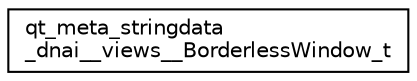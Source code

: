 digraph "Graphical Class Hierarchy"
{
  edge [fontname="Helvetica",fontsize="10",labelfontname="Helvetica",labelfontsize="10"];
  node [fontname="Helvetica",fontsize="10",shape=record];
  rankdir="LR";
  Node1 [label="qt_meta_stringdata\l_dnai__views__BorderlessWindow_t",height=0.2,width=0.4,color="black", fillcolor="white", style="filled",URL="$structqt__meta__stringdata__dnai____views_____borderless_window__t.html"];
}
